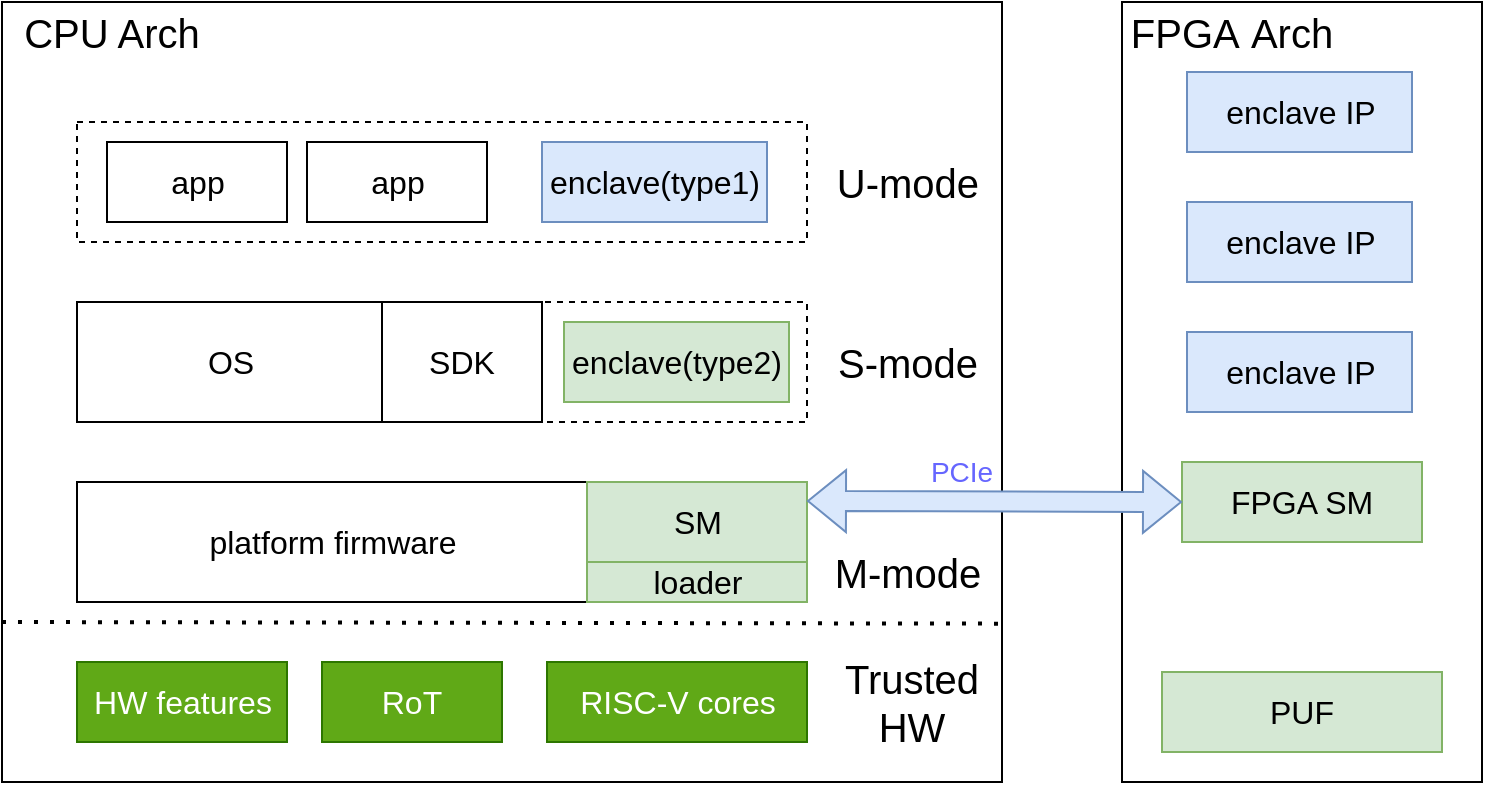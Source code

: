 <mxfile version="26.1.1" pages="4">
  <diagram id="nOsxbvpPCy6UQCYAHZ7n" name="sys_overview">
    <mxGraphModel dx="954" dy="539" grid="1" gridSize="10" guides="1" tooltips="1" connect="1" arrows="1" fold="1" page="1" pageScale="1" pageWidth="827" pageHeight="1169" math="0" shadow="0">
      <root>
        <mxCell id="0" />
        <mxCell id="1" parent="0" />
        <mxCell id="k55XzM7_AfMvwkgNl6W--1" value="" style="rounded=0;whiteSpace=wrap;html=1;" vertex="1" parent="1">
          <mxGeometry x="20" y="20" width="500" height="390" as="geometry" />
        </mxCell>
        <mxCell id="k55XzM7_AfMvwkgNl6W--2" value="CPU Arch" style="text;html=1;align=center;verticalAlign=middle;whiteSpace=wrap;rounded=0;fontSize=20;" vertex="1" parent="1">
          <mxGeometry x="20" y="20" width="110" height="30" as="geometry" />
        </mxCell>
        <mxCell id="k55XzM7_AfMvwkgNl6W--3" value="" style="rounded=0;whiteSpace=wrap;html=1;" vertex="1" parent="1">
          <mxGeometry x="580" y="20" width="180" height="390" as="geometry" />
        </mxCell>
        <mxCell id="k55XzM7_AfMvwkgNl6W--4" value="FPGA&amp;nbsp;&lt;span style=&quot;background-color: transparent; color: light-dark(rgb(0, 0, 0), rgb(255, 255, 255));&quot;&gt;Arch&lt;/span&gt;" style="text;html=1;align=center;verticalAlign=middle;whiteSpace=wrap;rounded=0;fontSize=20;" vertex="1" parent="1">
          <mxGeometry x="580" y="20" width="110" height="30" as="geometry" />
        </mxCell>
        <mxCell id="NWheqMKRCk0c7_515TsI-4" value="" style="rounded=0;whiteSpace=wrap;html=1;dashed=1;" vertex="1" parent="1">
          <mxGeometry x="57.5" y="80" width="365" height="60" as="geometry" />
        </mxCell>
        <mxCell id="NWheqMKRCk0c7_515TsI-1" value="app" style="rounded=0;whiteSpace=wrap;html=1;fontSize=16;" vertex="1" parent="1">
          <mxGeometry x="72.5" y="90" width="90" height="40" as="geometry" />
        </mxCell>
        <mxCell id="NWheqMKRCk0c7_515TsI-2" value="app" style="rounded=0;whiteSpace=wrap;html=1;fontSize=16;" vertex="1" parent="1">
          <mxGeometry x="172.5" y="90" width="90" height="40" as="geometry" />
        </mxCell>
        <mxCell id="NWheqMKRCk0c7_515TsI-3" value="enclave(type1)" style="rounded=0;whiteSpace=wrap;html=1;fontSize=16;labelBackgroundColor=none;fillColor=#dae8fc;strokeColor=#6c8ebf;" vertex="1" parent="1">
          <mxGeometry x="290" y="90" width="112.5" height="40" as="geometry" />
        </mxCell>
        <mxCell id="NWheqMKRCk0c7_515TsI-5" value="U-mode" style="text;html=1;align=center;verticalAlign=middle;whiteSpace=wrap;rounded=0;fontSize=20;" vertex="1" parent="1">
          <mxGeometry x="432.5" y="95" width="80" height="30" as="geometry" />
        </mxCell>
        <mxCell id="NWheqMKRCk0c7_515TsI-6" value="" style="rounded=0;whiteSpace=wrap;html=1;dashed=1;" vertex="1" parent="1">
          <mxGeometry x="57.5" y="170" width="365" height="60" as="geometry" />
        </mxCell>
        <mxCell id="NWheqMKRCk0c7_515TsI-8" value="OS" style="rounded=0;whiteSpace=wrap;html=1;fontSize=16;" vertex="1" parent="1">
          <mxGeometry x="57.5" y="170" width="152.5" height="60" as="geometry" />
        </mxCell>
        <mxCell id="NWheqMKRCk0c7_515TsI-9" value="enclave(type2)" style="rounded=0;whiteSpace=wrap;html=1;fontSize=16;fillColor=#d5e8d4;strokeColor=#82b366;" vertex="1" parent="1">
          <mxGeometry x="301" y="180" width="112.5" height="40" as="geometry" />
        </mxCell>
        <mxCell id="NWheqMKRCk0c7_515TsI-10" value="S-mode" style="text;html=1;align=center;verticalAlign=middle;whiteSpace=wrap;rounded=0;fontSize=20;" vertex="1" parent="1">
          <mxGeometry x="432.5" y="185" width="80" height="30" as="geometry" />
        </mxCell>
        <mxCell id="NWheqMKRCk0c7_515TsI-11" value="" style="rounded=0;whiteSpace=wrap;html=1;dashed=1;" vertex="1" parent="1">
          <mxGeometry x="57.5" y="260" width="365" height="60" as="geometry" />
        </mxCell>
        <mxCell id="NWheqMKRCk0c7_515TsI-13" value="platform firmware" style="rounded=0;whiteSpace=wrap;html=1;fontSize=16;" vertex="1" parent="1">
          <mxGeometry x="57.5" y="260" width="255" height="60" as="geometry" />
        </mxCell>
        <mxCell id="NWheqMKRCk0c7_515TsI-14" value="SM" style="rounded=0;whiteSpace=wrap;html=1;fontSize=16;fillColor=#d5e8d4;strokeColor=#82b366;" vertex="1" parent="1">
          <mxGeometry x="312.5" y="260" width="110" height="40" as="geometry" />
        </mxCell>
        <mxCell id="NWheqMKRCk0c7_515TsI-15" value="M-mode" style="text;html=1;align=center;verticalAlign=middle;whiteSpace=wrap;rounded=0;fontSize=20;" vertex="1" parent="1">
          <mxGeometry x="432.5" y="290" width="80" height="30" as="geometry" />
        </mxCell>
        <mxCell id="NWheqMKRCk0c7_515TsI-16" value="Trusted HW" style="text;html=1;align=center;verticalAlign=middle;whiteSpace=wrap;rounded=0;fontSize=20;" vertex="1" parent="1">
          <mxGeometry x="430" y="355" width="90" height="30" as="geometry" />
        </mxCell>
        <mxCell id="NWheqMKRCk0c7_515TsI-17" value="loader" style="rounded=0;whiteSpace=wrap;html=1;fontSize=16;fillColor=#d5e8d4;strokeColor=#82b366;" vertex="1" parent="1">
          <mxGeometry x="312.5" y="300" width="110" height="20" as="geometry" />
        </mxCell>
        <mxCell id="NWheqMKRCk0c7_515TsI-18" value="HW features" style="rounded=0;whiteSpace=wrap;html=1;fontSize=16;fillColor=#60a917;fontColor=#ffffff;strokeColor=#2D7600;" vertex="1" parent="1">
          <mxGeometry x="57.5" y="350" width="105" height="40" as="geometry" />
        </mxCell>
        <mxCell id="NWheqMKRCk0c7_515TsI-19" value="RoT" style="rounded=0;whiteSpace=wrap;html=1;fontSize=16;fillColor=#60a917;fontColor=#ffffff;strokeColor=#2D7600;" vertex="1" parent="1">
          <mxGeometry x="180" y="350" width="90" height="40" as="geometry" />
        </mxCell>
        <mxCell id="NWheqMKRCk0c7_515TsI-20" value="RISC-V cores" style="rounded=0;whiteSpace=wrap;html=1;fontSize=16;fillColor=#60a917;fontColor=#ffffff;strokeColor=#2D7600;" vertex="1" parent="1">
          <mxGeometry x="292.5" y="350" width="130" height="40" as="geometry" />
        </mxCell>
        <mxCell id="NWheqMKRCk0c7_515TsI-21" value="" style="endArrow=none;dashed=1;html=1;dashPattern=1 3;strokeWidth=2;rounded=0;entryX=1.004;entryY=0.797;entryDx=0;entryDy=0;entryPerimeter=0;" edge="1" parent="1" target="k55XzM7_AfMvwkgNl6W--1">
          <mxGeometry width="50" height="50" relative="1" as="geometry">
            <mxPoint x="20" y="330" as="sourcePoint" />
            <mxPoint x="70" y="280" as="targetPoint" />
          </mxGeometry>
        </mxCell>
        <mxCell id="NWheqMKRCk0c7_515TsI-22" value="SDK" style="rounded=0;whiteSpace=wrap;html=1;fontSize=16;" vertex="1" parent="1">
          <mxGeometry x="210" y="170" width="80" height="60" as="geometry" />
        </mxCell>
        <mxCell id="NWheqMKRCk0c7_515TsI-23" value="FPGA SM" style="rounded=0;whiteSpace=wrap;html=1;fontSize=16;fillColor=#d5e8d4;strokeColor=#82b366;" vertex="1" parent="1">
          <mxGeometry x="610" y="250" width="120" height="40" as="geometry" />
        </mxCell>
        <mxCell id="NWheqMKRCk0c7_515TsI-24" value="enclave IP" style="rounded=0;whiteSpace=wrap;html=1;fontSize=16;labelBackgroundColor=none;fillColor=#dae8fc;strokeColor=#6c8ebf;" vertex="1" parent="1">
          <mxGeometry x="612.5" y="55" width="112.5" height="40" as="geometry" />
        </mxCell>
        <mxCell id="NWheqMKRCk0c7_515TsI-25" value="enclave IP" style="rounded=0;whiteSpace=wrap;html=1;fontSize=16;labelBackgroundColor=none;fillColor=#dae8fc;strokeColor=#6c8ebf;" vertex="1" parent="1">
          <mxGeometry x="612.5" y="120" width="112.5" height="40" as="geometry" />
        </mxCell>
        <mxCell id="NWheqMKRCk0c7_515TsI-26" value="enclave IP" style="rounded=0;whiteSpace=wrap;html=1;fontSize=16;labelBackgroundColor=none;fillColor=#dae8fc;strokeColor=#6c8ebf;" vertex="1" parent="1">
          <mxGeometry x="612.5" y="185" width="112.5" height="40" as="geometry" />
        </mxCell>
        <mxCell id="NWheqMKRCk0c7_515TsI-27" value="" style="shape=flexArrow;endArrow=classic;startArrow=classic;html=1;rounded=0;fillColor=#dae8fc;strokeColor=#6c8ebf;endSize=6;entryX=0;entryY=0.5;entryDx=0;entryDy=0;startSize=6;targetPerimeterSpacing=0;" edge="1" parent="1" target="NWheqMKRCk0c7_515TsI-23">
          <mxGeometry width="100" height="100" relative="1" as="geometry">
            <mxPoint x="422.5" y="269.5" as="sourcePoint" />
            <mxPoint x="542.5" y="269.5" as="targetPoint" />
          </mxGeometry>
        </mxCell>
        <mxCell id="NWheqMKRCk0c7_515TsI-29" value="PCIe" style="text;html=1;align=center;verticalAlign=middle;whiteSpace=wrap;rounded=0;fontSize=14;fontColor=light-dark(#6666FF,#EDEDED);" vertex="1" parent="1">
          <mxGeometry x="460" y="240" width="80" height="30" as="geometry" />
        </mxCell>
        <mxCell id="NWheqMKRCk0c7_515TsI-32" value="PUF" style="rounded=0;whiteSpace=wrap;html=1;fontSize=16;fillColor=#d5e8d4;strokeColor=#82b366;" vertex="1" parent="1">
          <mxGeometry x="600" y="355" width="140" height="40" as="geometry" />
        </mxCell>
      </root>
    </mxGraphModel>
  </diagram>
  <diagram id="AX_PNSprOtDnCvLPGyHK" name="CPU-FPGA overview（module）">
    <mxGraphModel dx="954" dy="539" grid="1" gridSize="10" guides="1" tooltips="1" connect="1" arrows="1" fold="1" page="1" pageScale="1" pageWidth="827" pageHeight="1169" math="0" shadow="0">
      <root>
        <mxCell id="0" />
        <mxCell id="1" parent="0" />
      </root>
    </mxGraphModel>
  </diagram>
  <diagram id="G2TH_kOnZWlZddMKmQzn" name="SM（components）">
    <mxGraphModel dx="954" dy="539" grid="1" gridSize="10" guides="1" tooltips="1" connect="1" arrows="1" fold="1" page="1" pageScale="1" pageWidth="827" pageHeight="1169" math="0" shadow="0">
      <root>
        <mxCell id="0" />
        <mxCell id="1" parent="0" />
      </root>
    </mxGraphModel>
  </diagram>
  <diagram name="SM_in_FPGA" id="-NoCwZ9VtHlLfgaa3P4A">
    <mxGraphModel dx="954" dy="539" grid="1" gridSize="10" guides="1" tooltips="1" connect="1" arrows="1" fold="1" page="1" pageScale="1" pageWidth="827" pageHeight="1169" math="0" shadow="0">
      <root>
        <mxCell id="0" />
        <mxCell id="1" parent="0" />
        <mxCell id="Va6lcC6gXC3a13Kguk66-1" value="" style="rounded=0;whiteSpace=wrap;html=1;" parent="1" vertex="1">
          <mxGeometry x="160" y="200" width="120" height="60" as="geometry" />
        </mxCell>
      </root>
    </mxGraphModel>
  </diagram>
</mxfile>
